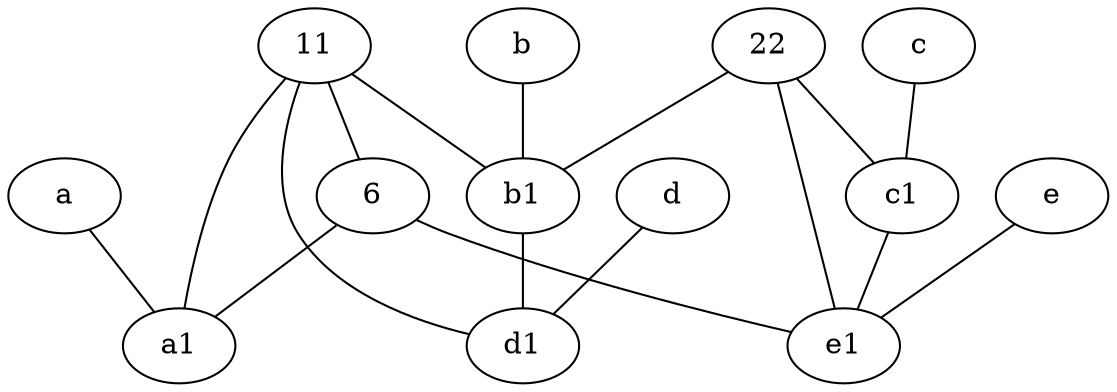 graph {
	node [labelfontsize=50]
	6 [labelfontsize=50]
	22 [labelfontsize=50]
	11 [labelfontsize=50]
	c1 [labelfontsize=50 pos="4.5,3!"]
	a [labelfontsize=50 pos="8,2!"]
	e [labelfontsize=50 pos="7,9!"]
	a1 [labelfontsize=50 pos="8,3!"]
	b1 [labelfontsize=50 pos="9,4!"]
	d1 [labelfontsize=50 pos="3,5!"]
	e1 [labelfontsize=50 pos="7,7!"]
	b [labelfontsize=50 pos="10,4!"]
	d [labelfontsize=50 pos="2,5!"]
	c [labelfontsize=50 pos="4.5,2!"]
	b1 -- d1
	6 -- e1
	22 -- e1
	11 -- a1
	d -- d1
	6 -- a1
	c -- c1
	11 -- 6
	c1 -- e1
	22 -- b1
	b -- b1
	22 -- c1
	11 -- d1
	e -- e1
	11 -- b1
	a -- a1
}
